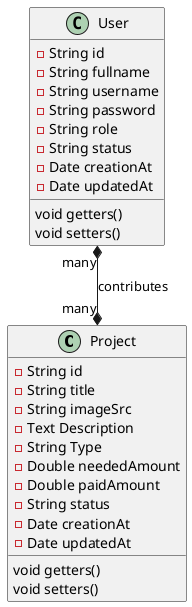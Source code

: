 @startuml

class Project {
  - String id
  - String title
  - String imageSrc
  - Text Description
  - String Type
  - Double neededAmount
  - Double paidAmount
  - String status
  - Date creationAt
  - Date updatedAt
  void getters()
  void setters()
}

class User {
  - String id
  - String fullname
  - String username
  - String password
  - String role
  - String status
  - Date creationAt
  - Date updatedAt
  void getters()
  void setters()
}

User "many" *--* "many" Project : contributes
@enduml
